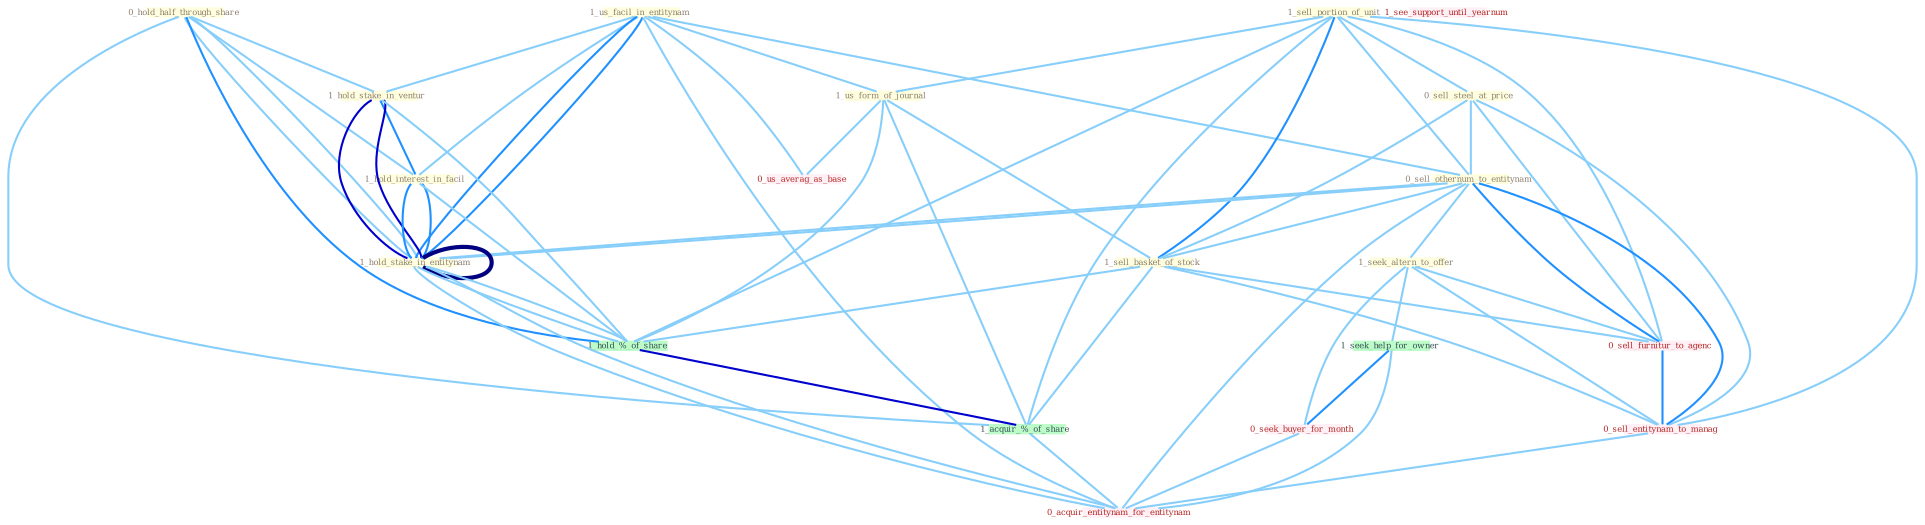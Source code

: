 Graph G{ 
    node
    [shape=polygon,style=filled,width=.5,height=.06,color="#BDFCC9",fixedsize=true,fontsize=4,
    fontcolor="#2f4f4f"];
    {node
    [color="#ffffe0", fontcolor="#8b7d6b"] "0_hold_half_through_share " "1_us_facil_in_entitynam " "1_sell_portion_of_unit " "1_hold_stake_in_ventur " "1_us_form_of_journal " "0_sell_steel_at_price " "1_hold_interest_in_facil " "0_sell_othernum_to_entitynam " "1_sell_basket_of_stock " "1_hold_stake_in_entitynam " "1_seek_altern_to_offer "}
{node [color="#fff0f5", fontcolor="#b22222"] "0_seek_buyer_for_month " "1_see_support_until_yearnum " "0_sell_furnitur_to_agenc " "0_us_averag_as_base " "0_sell_entitynam_to_manag " "0_acquir_entitynam_for_entitynam "}
edge [color="#B0E2FF"];

	"0_hold_half_through_share " -- "1_hold_stake_in_ventur " [w="1", color="#87cefa" ];
	"0_hold_half_through_share " -- "1_hold_interest_in_facil " [w="1", color="#87cefa" ];
	"0_hold_half_through_share " -- "1_hold_stake_in_entitynam " [w="1", color="#87cefa" ];
	"0_hold_half_through_share " -- "1_hold_%_of_share " [w="2", color="#1e90ff" , len=0.8];
	"0_hold_half_through_share " -- "1_hold_stake_in_entitynam " [w="1", color="#87cefa" ];
	"0_hold_half_through_share " -- "1_acquir_%_of_share " [w="1", color="#87cefa" ];
	"1_us_facil_in_entitynam " -- "1_hold_stake_in_ventur " [w="1", color="#87cefa" ];
	"1_us_facil_in_entitynam " -- "1_us_form_of_journal " [w="1", color="#87cefa" ];
	"1_us_facil_in_entitynam " -- "1_hold_interest_in_facil " [w="1", color="#87cefa" ];
	"1_us_facil_in_entitynam " -- "0_sell_othernum_to_entitynam " [w="1", color="#87cefa" ];
	"1_us_facil_in_entitynam " -- "1_hold_stake_in_entitynam " [w="2", color="#1e90ff" , len=0.8];
	"1_us_facil_in_entitynam " -- "1_hold_stake_in_entitynam " [w="2", color="#1e90ff" , len=0.8];
	"1_us_facil_in_entitynam " -- "0_us_averag_as_base " [w="1", color="#87cefa" ];
	"1_us_facil_in_entitynam " -- "0_acquir_entitynam_for_entitynam " [w="1", color="#87cefa" ];
	"1_sell_portion_of_unit " -- "1_us_form_of_journal " [w="1", color="#87cefa" ];
	"1_sell_portion_of_unit " -- "0_sell_steel_at_price " [w="1", color="#87cefa" ];
	"1_sell_portion_of_unit " -- "0_sell_othernum_to_entitynam " [w="1", color="#87cefa" ];
	"1_sell_portion_of_unit " -- "1_sell_basket_of_stock " [w="2", color="#1e90ff" , len=0.8];
	"1_sell_portion_of_unit " -- "1_hold_%_of_share " [w="1", color="#87cefa" ];
	"1_sell_portion_of_unit " -- "1_acquir_%_of_share " [w="1", color="#87cefa" ];
	"1_sell_portion_of_unit " -- "0_sell_furnitur_to_agenc " [w="1", color="#87cefa" ];
	"1_sell_portion_of_unit " -- "0_sell_entitynam_to_manag " [w="1", color="#87cefa" ];
	"1_hold_stake_in_ventur " -- "1_hold_interest_in_facil " [w="2", color="#1e90ff" , len=0.8];
	"1_hold_stake_in_ventur " -- "1_hold_stake_in_entitynam " [w="3", color="#0000cd" , len=0.6];
	"1_hold_stake_in_ventur " -- "1_hold_%_of_share " [w="1", color="#87cefa" ];
	"1_hold_stake_in_ventur " -- "1_hold_stake_in_entitynam " [w="3", color="#0000cd" , len=0.6];
	"1_us_form_of_journal " -- "1_sell_basket_of_stock " [w="1", color="#87cefa" ];
	"1_us_form_of_journal " -- "1_hold_%_of_share " [w="1", color="#87cefa" ];
	"1_us_form_of_journal " -- "1_acquir_%_of_share " [w="1", color="#87cefa" ];
	"1_us_form_of_journal " -- "0_us_averag_as_base " [w="1", color="#87cefa" ];
	"0_sell_steel_at_price " -- "0_sell_othernum_to_entitynam " [w="1", color="#87cefa" ];
	"0_sell_steel_at_price " -- "1_sell_basket_of_stock " [w="1", color="#87cefa" ];
	"0_sell_steel_at_price " -- "0_sell_furnitur_to_agenc " [w="1", color="#87cefa" ];
	"0_sell_steel_at_price " -- "0_sell_entitynam_to_manag " [w="1", color="#87cefa" ];
	"1_hold_interest_in_facil " -- "1_hold_stake_in_entitynam " [w="2", color="#1e90ff" , len=0.8];
	"1_hold_interest_in_facil " -- "1_hold_%_of_share " [w="1", color="#87cefa" ];
	"1_hold_interest_in_facil " -- "1_hold_stake_in_entitynam " [w="2", color="#1e90ff" , len=0.8];
	"0_sell_othernum_to_entitynam " -- "1_sell_basket_of_stock " [w="1", color="#87cefa" ];
	"0_sell_othernum_to_entitynam " -- "1_hold_stake_in_entitynam " [w="1", color="#87cefa" ];
	"0_sell_othernum_to_entitynam " -- "1_seek_altern_to_offer " [w="1", color="#87cefa" ];
	"0_sell_othernum_to_entitynam " -- "1_hold_stake_in_entitynam " [w="1", color="#87cefa" ];
	"0_sell_othernum_to_entitynam " -- "0_sell_furnitur_to_agenc " [w="2", color="#1e90ff" , len=0.8];
	"0_sell_othernum_to_entitynam " -- "0_sell_entitynam_to_manag " [w="2", color="#1e90ff" , len=0.8];
	"0_sell_othernum_to_entitynam " -- "0_acquir_entitynam_for_entitynam " [w="1", color="#87cefa" ];
	"1_sell_basket_of_stock " -- "1_hold_%_of_share " [w="1", color="#87cefa" ];
	"1_sell_basket_of_stock " -- "1_acquir_%_of_share " [w="1", color="#87cefa" ];
	"1_sell_basket_of_stock " -- "0_sell_furnitur_to_agenc " [w="1", color="#87cefa" ];
	"1_sell_basket_of_stock " -- "0_sell_entitynam_to_manag " [w="1", color="#87cefa" ];
	"1_hold_stake_in_entitynam " -- "1_hold_%_of_share " [w="1", color="#87cefa" ];
	"1_hold_stake_in_entitynam " -- "1_hold_stake_in_entitynam " [w="4", style=bold, color="#000080", len=0.4];
	"1_hold_stake_in_entitynam " -- "0_acquir_entitynam_for_entitynam " [w="1", color="#87cefa" ];
	"1_seek_altern_to_offer " -- "1_seek_help_for_owner " [w="1", color="#87cefa" ];
	"1_seek_altern_to_offer " -- "0_seek_buyer_for_month " [w="1", color="#87cefa" ];
	"1_seek_altern_to_offer " -- "0_sell_furnitur_to_agenc " [w="1", color="#87cefa" ];
	"1_seek_altern_to_offer " -- "0_sell_entitynam_to_manag " [w="1", color="#87cefa" ];
	"1_hold_%_of_share " -- "1_hold_stake_in_entitynam " [w="1", color="#87cefa" ];
	"1_hold_%_of_share " -- "1_acquir_%_of_share " [w="3", color="#0000cd" , len=0.6];
	"1_hold_stake_in_entitynam " -- "0_acquir_entitynam_for_entitynam " [w="1", color="#87cefa" ];
	"1_seek_help_for_owner " -- "0_seek_buyer_for_month " [w="2", color="#1e90ff" , len=0.8];
	"1_seek_help_for_owner " -- "0_acquir_entitynam_for_entitynam " [w="1", color="#87cefa" ];
	"0_seek_buyer_for_month " -- "0_acquir_entitynam_for_entitynam " [w="1", color="#87cefa" ];
	"1_acquir_%_of_share " -- "0_acquir_entitynam_for_entitynam " [w="1", color="#87cefa" ];
	"0_sell_furnitur_to_agenc " -- "0_sell_entitynam_to_manag " [w="2", color="#1e90ff" , len=0.8];
	"0_sell_entitynam_to_manag " -- "0_acquir_entitynam_for_entitynam " [w="1", color="#87cefa" ];
}